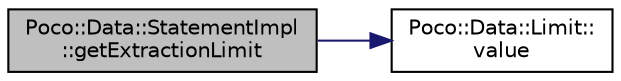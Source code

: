 digraph "Poco::Data::StatementImpl::getExtractionLimit"
{
 // LATEX_PDF_SIZE
  edge [fontname="Helvetica",fontsize="10",labelfontname="Helvetica",labelfontsize="10"];
  node [fontname="Helvetica",fontsize="10",shape=record];
  rankdir="LR";
  Node1 [label="Poco::Data::StatementImpl\l::getExtractionLimit",height=0.2,width=0.4,color="black", fillcolor="grey75", style="filled", fontcolor="black",tooltip="Sets the AbstractExtractor at the extractors."];
  Node1 -> Node2 [color="midnightblue",fontsize="10",style="solid"];
  Node2 [label="Poco::Data::Limit::\lvalue",height=0.2,width=0.4,color="black", fillcolor="white", style="filled",URL="$classPoco_1_1Data_1_1Limit.html#a2911d7f6b395c760822f79126fe1c325",tooltip="Destroys the Limit."];
}
